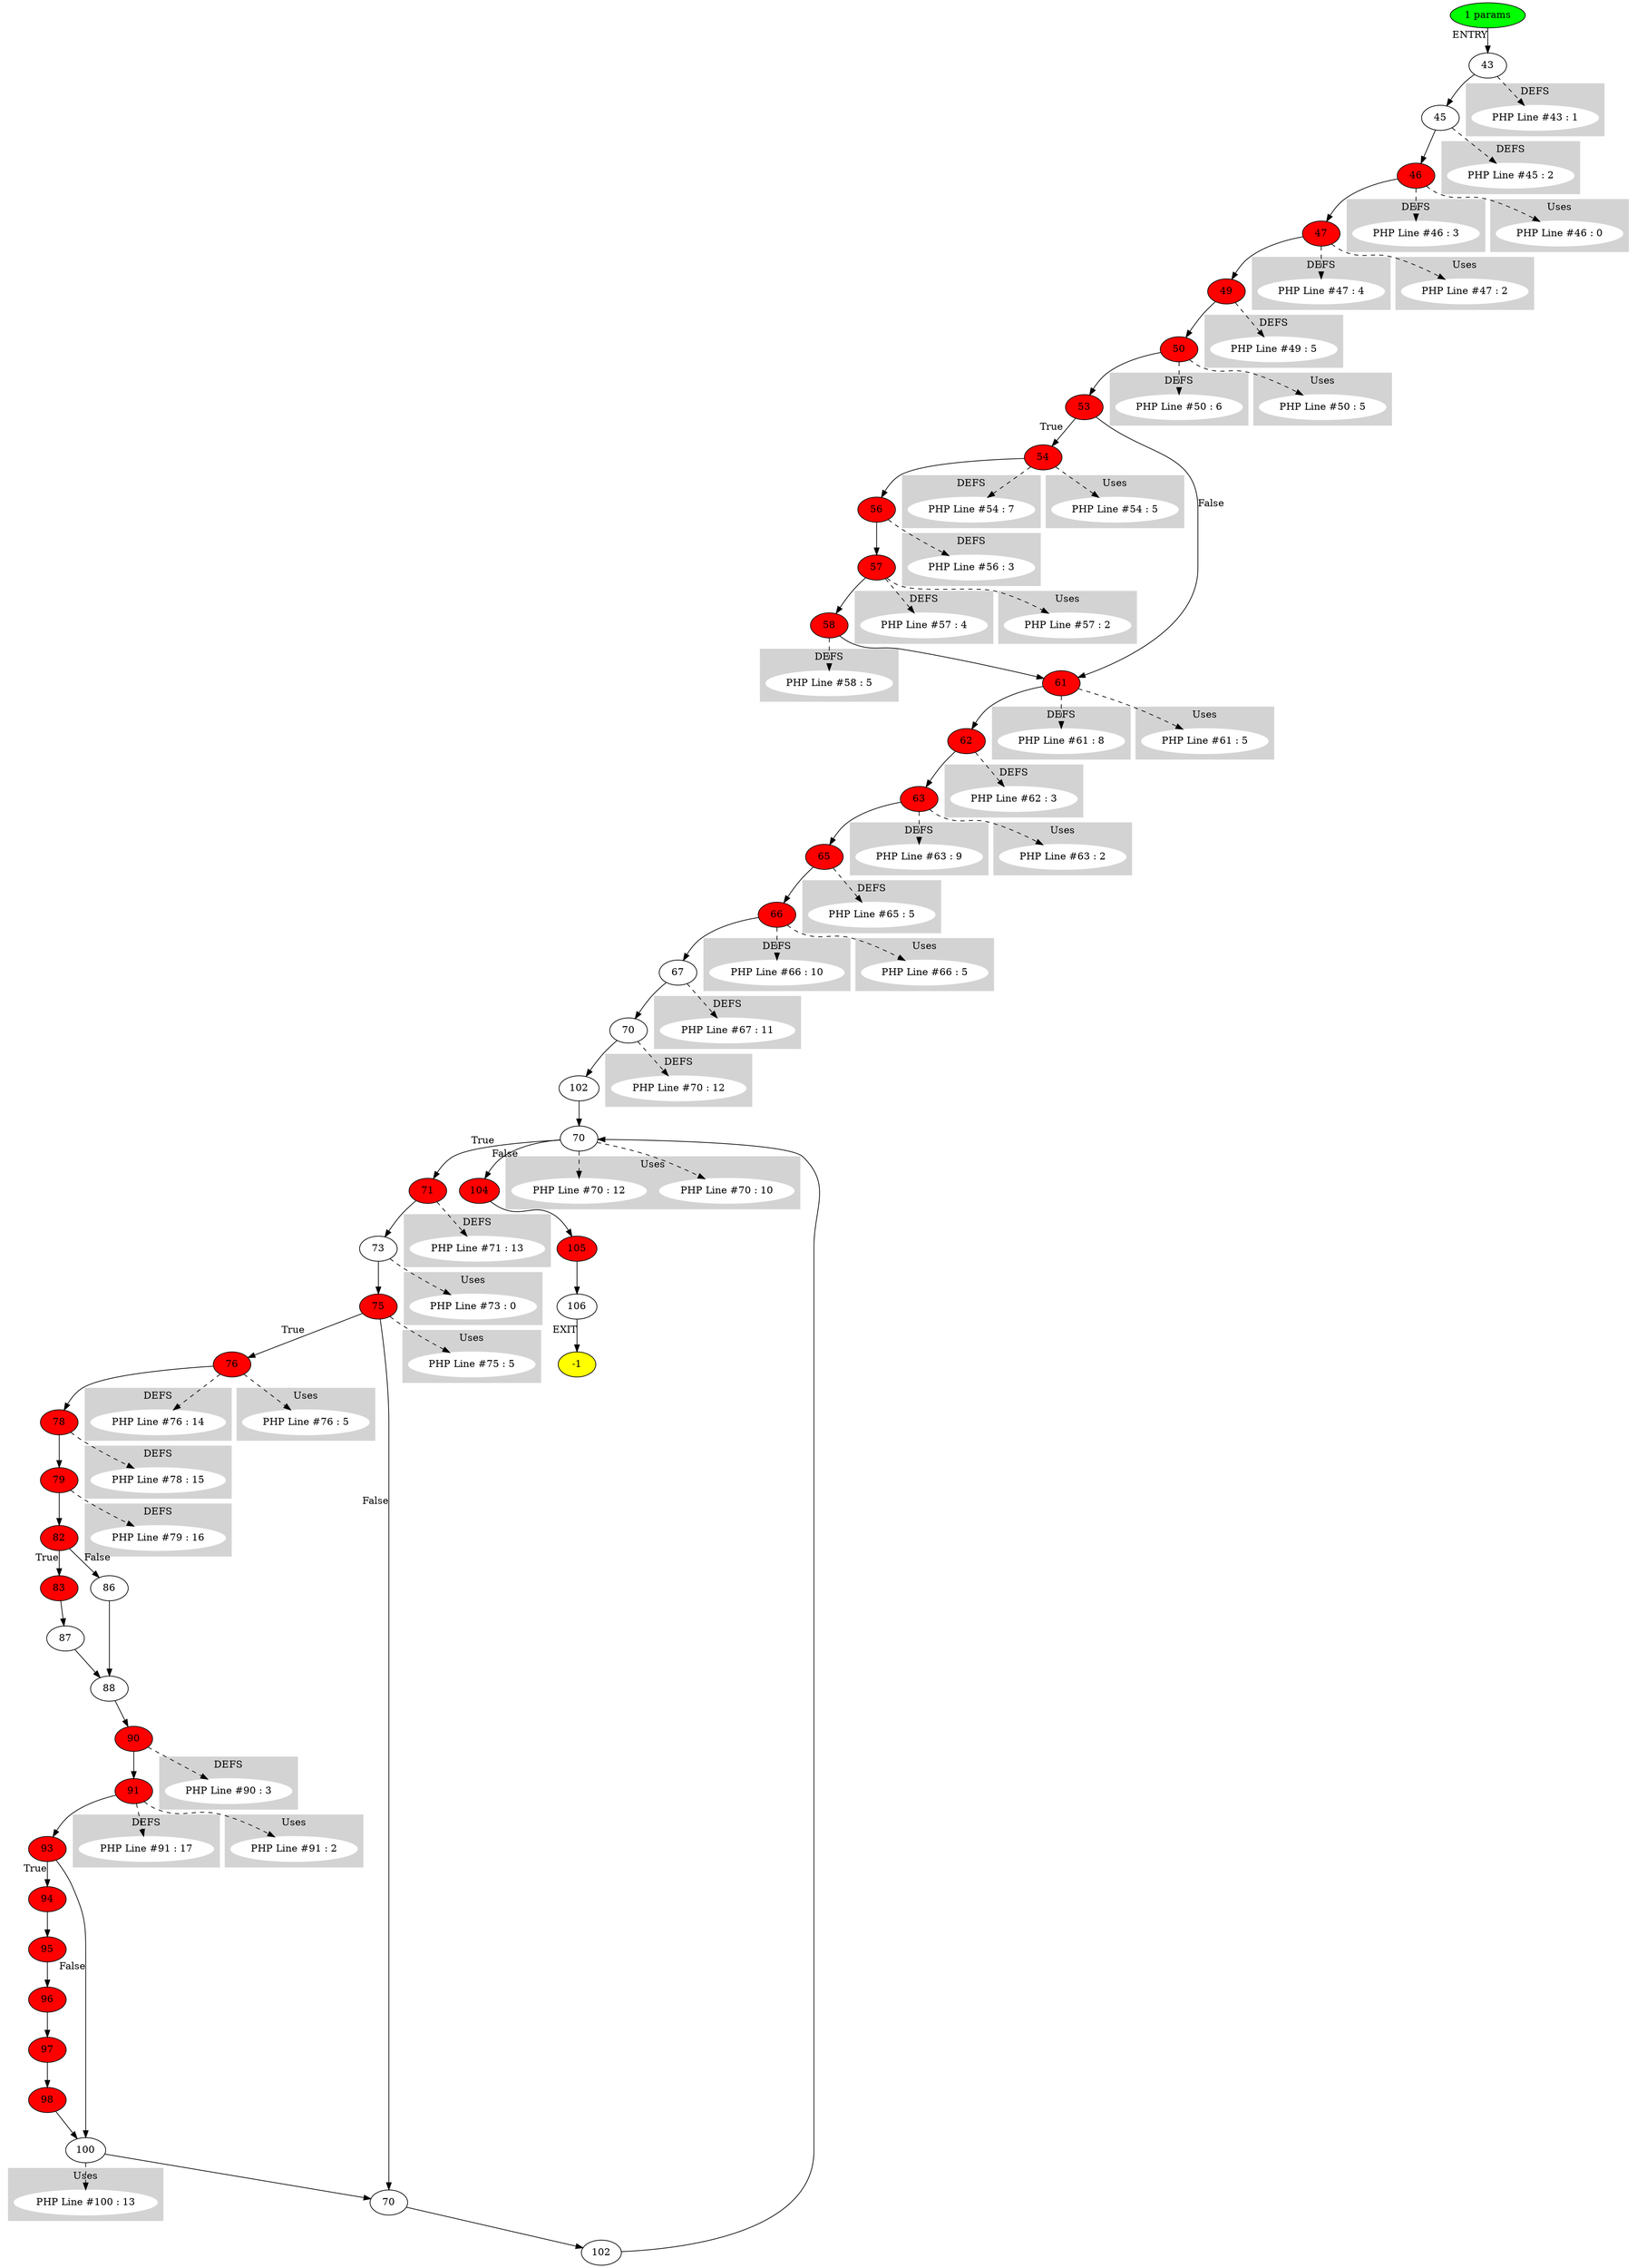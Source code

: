 digraph testName {
0 [label="43"];
1 [label="45"];
2 [label="46" , fillcolor = red, style = filled];
3 [label="47" , fillcolor = red, style = filled];
4 [label="49" , fillcolor = red, style = filled];
5 [label="50" , fillcolor = red, style = filled];
6 [label="53" , fillcolor = red, style = filled];
7 [label="54" , fillcolor = red, style = filled];
8 [label="56" , fillcolor = red, style = filled];
9 [label="57" , fillcolor = red, style = filled];
10 [label="58" , fillcolor = red, style = filled];
11 [label="61" , fillcolor = red, style = filled];
12 [label="62" , fillcolor = red, style = filled];
13 [label="63" , fillcolor = red, style = filled];
14 [label="65" , fillcolor = red, style = filled];
15 [label="66" , fillcolor = red, style = filled];
16 [label="67"];
17 [label="70"];
18 [label="102"];
19 [label="70"];
20 [label="71" , fillcolor = red, style = filled];
21 [label="73"];
22 [label="75" , fillcolor = red, style = filled];
23 [label="76" , fillcolor = red, style = filled];
24 [label="78" , fillcolor = red, style = filled];
25 [label="79" , fillcolor = red, style = filled];
26 [label="82" , fillcolor = red, style = filled];
27 [label="83" , fillcolor = red, style = filled];
28 [label="87"];
29 [label="86"];
30 [label="88"];
31 [label="90" , fillcolor = red, style = filled];
32 [label="91" , fillcolor = red, style = filled];
33 [label="93" , fillcolor = red, style = filled];
34 [label="94" , fillcolor = red, style = filled];
35 [label="95" , fillcolor = red, style = filled];
36 [label="96" , fillcolor = red, style = filled];
37 [label="97" , fillcolor = red, style = filled];
38 [label="98" , fillcolor = red, style = filled];
39 [label="100"];
40 [label="70"];
41 [label="102"];
42 [label="104" , fillcolor = red, style = filled];
43 [label="105" , fillcolor = red, style = filled];
44 [label="106"];
0 -> 1;
1 -> 2;
2 -> 3;
3 -> 4;
4 -> 5;
5 -> 6;
6 -> 7[xlabel="True"];
6 -> 11[xlabel="False"];
7 -> 8;
8 -> 9;
9 -> 10;
10 -> 11;
11 -> 12;
12 -> 13;
13 -> 14;
14 -> 15;
15 -> 16;
16 -> 17;
17 -> 18;
18 -> 19;
19 -> 20[xlabel="True"];
19 -> 42[xlabel="False"];
20 -> 21;
21 -> 22;
22 -> 23[xlabel="True"];
22 -> 40[xlabel="False"];
23 -> 24;
24 -> 25;
25 -> 26;
26 -> 27[xlabel="True"];
26 -> 29[xlabel="False"];
27 -> 28;
28 -> 30;
29 -> 30;
30 -> 31;
31 -> 32;
32 -> 33;
33 -> 34[xlabel="True"];
33 -> 39[xlabel="False"];
34 -> 35;
35 -> 36;
36 -> 37;
37 -> 38;
38 -> 39;
39 -> 40;
40 -> 41;
41 -> 19;
42 -> 43;
43 -> 44;
-2 -> 0[xlabel="ENTRY"];
44 -> -1[xlabel="EXIT"];
-2 [fillcolor = green, style = filled]-1 [fillcolor= yellow, style = filled] subgraph cluster_g_0 { style=filled; color=lightgrey; node [style=filled,color=white]; g_0[label= "PHP Line #43 : 1"];label = "DEFS";}
0 -> g_0 [style="dashed"];
subgraph cluster_g_1 { style=filled; color=lightgrey; node [style=filled,color=white]; g_1[label= "PHP Line #45 : 2"];label = "DEFS";}
1 -> g_1 [style="dashed"];
subgraph cluster_g_2 { style=filled; color=lightgrey; node [style=filled,color=white]; g_2[label= "PHP Line #46 : 3"];label = "DEFS";}
2 -> g_2 [style="dashed"];
subgraph cluster_g_3 { style=filled; color=lightgrey; node [style=filled,color=white]; g_3[label= "PHP Line #47 : 4"];label = "DEFS";}
3 -> g_3 [style="dashed"];
subgraph cluster_g_4 { style=filled; color=lightgrey; node [style=filled,color=white]; g_4[label= "PHP Line #49 : 5"];label = "DEFS";}
4 -> g_4 [style="dashed"];
subgraph cluster_g_5 { style=filled; color=lightgrey; node [style=filled,color=white]; g_5[label= "PHP Line #50 : 6"];label = "DEFS";}
5 -> g_5 [style="dashed"];
subgraph cluster_g_7 { style=filled; color=lightgrey; node [style=filled,color=white]; g_7[label= "PHP Line #54 : 7"];label = "DEFS";}
7 -> g_7 [style="dashed"];
subgraph cluster_g_8 { style=filled; color=lightgrey; node [style=filled,color=white]; g_8[label= "PHP Line #56 : 3"];label = "DEFS";}
8 -> g_8 [style="dashed"];
subgraph cluster_g_9 { style=filled; color=lightgrey; node [style=filled,color=white]; g_9[label= "PHP Line #57 : 4"];label = "DEFS";}
9 -> g_9 [style="dashed"];
subgraph cluster_g_10 { style=filled; color=lightgrey; node [style=filled,color=white]; g_10[label= "PHP Line #58 : 5"];label = "DEFS";}
10 -> g_10 [style="dashed"];
subgraph cluster_g_11 { style=filled; color=lightgrey; node [style=filled,color=white]; g_11[label= "PHP Line #61 : 8"];label = "DEFS";}
11 -> g_11 [style="dashed"];
subgraph cluster_g_12 { style=filled; color=lightgrey; node [style=filled,color=white]; g_12[label= "PHP Line #62 : 3"];label = "DEFS";}
12 -> g_12 [style="dashed"];
subgraph cluster_g_13 { style=filled; color=lightgrey; node [style=filled,color=white]; g_13[label= "PHP Line #63 : 9"];label = "DEFS";}
13 -> g_13 [style="dashed"];
subgraph cluster_g_14 { style=filled; color=lightgrey; node [style=filled,color=white]; g_14[label= "PHP Line #65 : 5"];label = "DEFS";}
14 -> g_14 [style="dashed"];
subgraph cluster_g_15 { style=filled; color=lightgrey; node [style=filled,color=white]; g_15[label= "PHP Line #66 : 10"];label = "DEFS";}
15 -> g_15 [style="dashed"];
subgraph cluster_g_16 { style=filled; color=lightgrey; node [style=filled,color=white]; g_16[label= "PHP Line #67 : 11"];label = "DEFS";}
16 -> g_16 [style="dashed"];
subgraph cluster_g_17 { style=filled; color=lightgrey; node [style=filled,color=white]; g_17[label= "PHP Line #70 : 12"];label = "DEFS";}
17 -> g_17 [style="dashed"];
subgraph cluster_g_20 { style=filled; color=lightgrey; node [style=filled,color=white]; g_20[label= "PHP Line #71 : 13"];label = "DEFS";}
20 -> g_20 [style="dashed"];
subgraph cluster_g_23 { style=filled; color=lightgrey; node [style=filled,color=white]; g_23[label= "PHP Line #76 : 14"];label = "DEFS";}
23 -> g_23 [style="dashed"];
subgraph cluster_g_24 { style=filled; color=lightgrey; node [style=filled,color=white]; g_24[label= "PHP Line #78 : 15"];label = "DEFS";}
24 -> g_24 [style="dashed"];
subgraph cluster_g_25 { style=filled; color=lightgrey; node [style=filled,color=white]; g_25[label= "PHP Line #79 : 16"];label = "DEFS";}
25 -> g_25 [style="dashed"];
subgraph cluster_g_31 { style=filled; color=lightgrey; node [style=filled,color=white]; g_31[label= "PHP Line #90 : 3"];label = "DEFS";}
31 -> g_31 [style="dashed"];
subgraph cluster_g_32 { style=filled; color=lightgrey; node [style=filled,color=white]; g_32[label= "PHP Line #91 : 17"];label = "DEFS";}
32 -> g_32 [style="dashed"];
subgraph cluster_use_2 { style=filled; color=lightgrey; node [style=filled,color=white]; use_2_0[label= "PHP Line #46 : 0"];label = "Uses";}
2 -> use_2_0 [style="dashed"];
subgraph cluster_use_3 { style=filled; color=lightgrey; node [style=filled,color=white]; use_3_2[label= "PHP Line #47 : 2"];label = "Uses";}
3 -> use_3_2 [style="dashed"];
subgraph cluster_use_5 { style=filled; color=lightgrey; node [style=filled,color=white]; use_5_5[label= "PHP Line #50 : 5"];label = "Uses";}
5 -> use_5_5 [style="dashed"];
subgraph cluster_use_7 { style=filled; color=lightgrey; node [style=filled,color=white]; use_7_5[label= "PHP Line #54 : 5"];label = "Uses";}
7 -> use_7_5 [style="dashed"];
subgraph cluster_use_9 { style=filled; color=lightgrey; node [style=filled,color=white]; use_9_2[label= "PHP Line #57 : 2"];label = "Uses";}
9 -> use_9_2 [style="dashed"];
subgraph cluster_use_11 { style=filled; color=lightgrey; node [style=filled,color=white]; use_11_5[label= "PHP Line #61 : 5"];label = "Uses";}
11 -> use_11_5 [style="dashed"];
subgraph cluster_use_13 { style=filled; color=lightgrey; node [style=filled,color=white]; use_13_2[label= "PHP Line #63 : 2"];label = "Uses";}
13 -> use_13_2 [style="dashed"];
subgraph cluster_use_15 { style=filled; color=lightgrey; node [style=filled,color=white]; use_15_5[label= "PHP Line #66 : 5"];label = "Uses";}
15 -> use_15_5 [style="dashed"];
subgraph cluster_use_19 { style=filled; color=lightgrey; node [style=filled,color=white]; use_19_10[label= "PHP Line #70 : 10"];label = "Uses";}
19 -> use_19_10 [style="dashed"];
subgraph cluster_use_19 { style=filled; color=lightgrey; node [style=filled,color=white]; use_19_12[label= "PHP Line #70 : 12"];label = "Uses";}
19 -> use_19_12 [style="dashed"];
subgraph cluster_use_21 { style=filled; color=lightgrey; node [style=filled,color=white]; use_21_0[label= "PHP Line #73 : 0"];label = "Uses";}
21 -> use_21_0 [style="dashed"];
subgraph cluster_use_22 { style=filled; color=lightgrey; node [style=filled,color=white]; use_22_5[label= "PHP Line #75 : 5"];label = "Uses";}
22 -> use_22_5 [style="dashed"];
subgraph cluster_use_23 { style=filled; color=lightgrey; node [style=filled,color=white]; use_23_5[label= "PHP Line #76 : 5"];label = "Uses";}
23 -> use_23_5 [style="dashed"];
subgraph cluster_use_32 { style=filled; color=lightgrey; node [style=filled,color=white]; use_32_2[label= "PHP Line #91 : 2"];label = "Uses";}
32 -> use_32_2 [style="dashed"];
subgraph cluster_use_39 { style=filled; color=lightgrey; node [style=filled,color=white]; use_39_13[label= "PHP Line #100 : 13"];label = "Uses";}
39 -> use_39_13 [style="dashed"];
-2 [label="1 params"];
}

